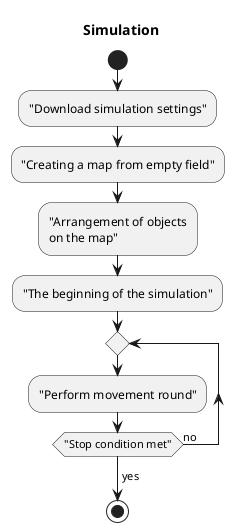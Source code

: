 @startuml beginning diagram 
title Simulation
start
:"Download simulation settings";
:"Creating a map from empty field";
:"Arrangement of objects\non the map";
:"The beginning of the simulation";
repeat
:"Perform movement round";
repeat while("Stop condition met") is (no)
->yes; 
stop
@enduml